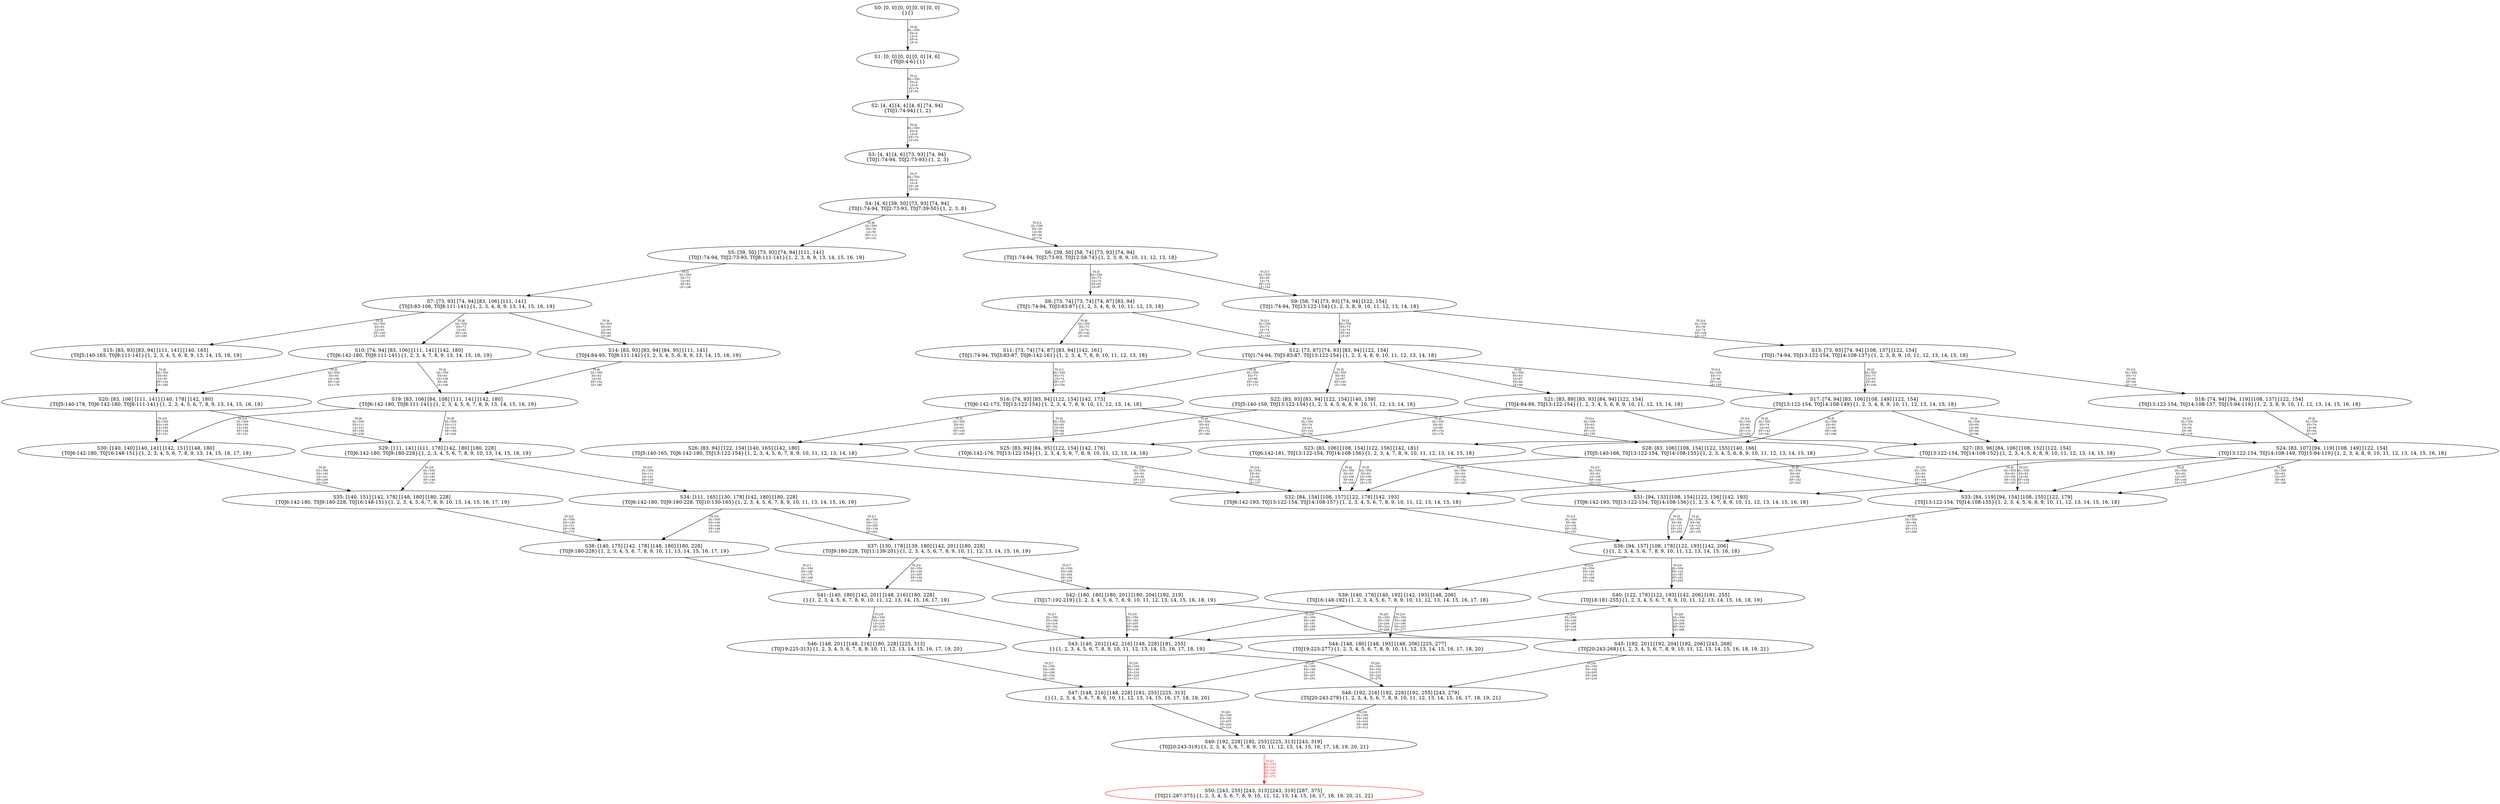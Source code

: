 digraph {
	S0[label="S0: [0, 0] [0, 0] [0, 0] [0, 0] \n{}{}"];
	S1[label="S1: [0, 0] [0, 0] [0, 0] [4, 6] \n{T0J0:4-6}{1}"];
	S2[label="S2: [4, 4] [4, 4] [4, 6] [74, 94] \n{T0J1:74-94}{1, 2}"];
	S3[label="S3: [4, 4] [4, 6] [73, 93] [74, 94] \n{T0J1:74-94, T0J2:73-93}{1, 2, 3}"];
	S4[label="S4: [4, 6] [39, 50] [73, 93] [74, 94] \n{T0J1:74-94, T0J2:73-93, T0J7:39-50}{1, 2, 3, 8}"];
	S5[label="S5: [39, 50] [73, 93] [74, 94] [111, 141] \n{T0J1:74-94, T0J2:73-93, T0J8:111-141}{1, 2, 3, 8, 9, 13, 14, 15, 16, 19}"];
	S6[label="S6: [39, 50] [58, 74] [73, 93] [74, 94] \n{T0J1:74-94, T0J2:73-93, T0J12:58-74}{1, 2, 3, 8, 9, 10, 11, 12, 13, 18}"];
	S7[label="S7: [73, 93] [74, 94] [83, 106] [111, 141] \n{T0J3:83-106, T0J8:111-141}{1, 2, 3, 4, 8, 9, 13, 14, 15, 16, 19}"];
	S8[label="S8: [73, 74] [73, 74] [74, 87] [83, 94] \n{T0J1:74-94, T0J3:83-87}{1, 2, 3, 4, 8, 9, 10, 11, 12, 13, 18}"];
	S9[label="S9: [58, 74] [73, 93] [74, 94] [122, 154] \n{T0J1:74-94, T0J13:122-154}{1, 2, 3, 8, 9, 10, 11, 12, 13, 14, 18}"];
	S10[label="S10: [74, 94] [83, 106] [111, 141] [142, 180] \n{T0J6:142-180, T0J8:111-141}{1, 2, 3, 4, 7, 8, 9, 13, 14, 15, 16, 19}"];
	S11[label="S11: [73, 74] [74, 87] [83, 94] [142, 161] \n{T0J1:74-94, T0J3:83-87, T0J6:142-161}{1, 2, 3, 4, 7, 8, 9, 10, 11, 12, 13, 18}"];
	S12[label="S12: [73, 87] [74, 93] [83, 94] [122, 154] \n{T0J1:74-94, T0J3:83-87, T0J13:122-154}{1, 2, 3, 4, 8, 9, 10, 11, 12, 13, 14, 18}"];
	S13[label="S13: [73, 93] [74, 94] [108, 137] [122, 154] \n{T0J1:74-94, T0J13:122-154, T0J14:108-137}{1, 2, 3, 8, 9, 10, 11, 12, 13, 14, 15, 18}"];
	S14[label="S14: [83, 93] [83, 94] [84, 95] [111, 141] \n{T0J4:84-95, T0J8:111-141}{1, 2, 3, 4, 5, 6, 8, 9, 13, 14, 15, 16, 19}"];
	S15[label="S15: [83, 93] [83, 94] [111, 141] [140, 165] \n{T0J5:140-165, T0J8:111-141}{1, 2, 3, 4, 5, 6, 8, 9, 13, 14, 15, 16, 19}"];
	S16[label="S16: [74, 93] [83, 94] [122, 154] [142, 173] \n{T0J6:142-173, T0J13:122-154}{1, 2, 3, 4, 7, 8, 9, 10, 11, 12, 13, 14, 18}"];
	S17[label="S17: [74, 94] [83, 106] [108, 149] [122, 154] \n{T0J13:122-154, T0J14:108-149}{1, 2, 3, 4, 8, 9, 10, 11, 12, 13, 14, 15, 18}"];
	S18[label="S18: [74, 94] [94, 119] [108, 137] [122, 154] \n{T0J13:122-154, T0J14:108-137, T0J15:94-119}{1, 2, 3, 8, 9, 10, 11, 12, 13, 14, 15, 16, 18}"];
	S19[label="S19: [83, 106] [84, 108] [111, 141] [142, 180] \n{T0J6:142-180, T0J8:111-141}{1, 2, 3, 4, 5, 6, 7, 8, 9, 13, 14, 15, 16, 19}"];
	S20[label="S20: [83, 106] [111, 141] [140, 178] [142, 180] \n{T0J5:140-178, T0J6:142-180, T0J8:111-141}{1, 2, 3, 4, 5, 6, 7, 8, 9, 13, 14, 15, 16, 19}"];
	S21[label="S21: [83, 89] [83, 93] [84, 94] [122, 154] \n{T0J4:84-89, T0J13:122-154}{1, 2, 3, 4, 5, 6, 8, 9, 10, 11, 12, 13, 14, 18}"];
	S22[label="S22: [83, 93] [83, 94] [122, 154] [140, 159] \n{T0J5:140-159, T0J13:122-154}{1, 2, 3, 4, 5, 6, 8, 9, 10, 11, 12, 13, 14, 18}"];
	S23[label="S23: [83, 106] [108, 154] [122, 156] [142, 181] \n{T0J6:142-181, T0J13:122-154, T0J14:108-156}{1, 2, 3, 4, 7, 8, 9, 10, 11, 12, 13, 14, 15, 18}"];
	S24[label="S24: [83, 107] [94, 119] [108, 149] [122, 154] \n{T0J13:122-154, T0J14:108-149, T0J15:94-119}{1, 2, 3, 4, 8, 9, 10, 11, 12, 13, 14, 15, 16, 18}"];
	S25[label="S25: [83, 94] [84, 95] [122, 154] [142, 176] \n{T0J6:142-176, T0J13:122-154}{1, 2, 3, 4, 5, 6, 7, 8, 9, 10, 11, 12, 13, 14, 18}"];
	S26[label="S26: [83, 94] [122, 154] [140, 165] [142, 180] \n{T0J5:140-165, T0J6:142-180, T0J13:122-154}{1, 2, 3, 4, 5, 6, 7, 8, 9, 10, 11, 12, 13, 14, 18}"];
	S27[label="S27: [83, 96] [84, 106] [108, 152] [122, 154] \n{T0J13:122-154, T0J14:108-152}{1, 2, 3, 4, 5, 6, 8, 9, 10, 11, 12, 13, 14, 15, 18}"];
	S28[label="S28: [83, 106] [108, 154] [122, 155] [140, 166] \n{T0J5:140-166, T0J13:122-154, T0J14:108-155}{1, 2, 3, 4, 5, 6, 8, 9, 10, 11, 12, 13, 14, 15, 18}"];
	S29[label="S29: [111, 141] [111, 178] [142, 180] [180, 228] \n{T0J6:142-180, T0J9:180-228}{1, 2, 3, 4, 5, 6, 7, 8, 9, 10, 13, 14, 15, 16, 19}"];
	S30[label="S30: [140, 140] [140, 141] [142, 151] [148, 180] \n{T0J6:142-180, T0J16:148-151}{1, 2, 3, 4, 5, 6, 7, 8, 9, 13, 14, 15, 16, 17, 19}"];
	S31[label="S31: [94, 133] [108, 154] [122, 156] [142, 193] \n{T0J6:142-193, T0J13:122-154, T0J14:108-156}{1, 2, 3, 4, 7, 8, 9, 10, 11, 12, 13, 14, 15, 16, 18}"];
	S32[label="S32: [84, 154] [108, 157] [122, 178] [142, 193] \n{T0J6:142-193, T0J13:122-154, T0J14:108-157}{1, 2, 3, 4, 5, 6, 7, 8, 9, 10, 11, 12, 13, 14, 15, 18}"];
	S33[label="S33: [84, 119] [94, 154] [108, 155] [122, 179] \n{T0J13:122-154, T0J14:108-155}{1, 2, 3, 4, 5, 6, 8, 9, 10, 11, 12, 13, 14, 15, 16, 18}"];
	S34[label="S34: [111, 165] [130, 178] [142, 180] [180, 228] \n{T0J6:142-180, T0J9:180-228, T0J10:130-165}{1, 2, 3, 4, 5, 6, 7, 8, 9, 10, 11, 13, 14, 15, 16, 19}"];
	S35[label="S35: [140, 151] [142, 178] [148, 180] [180, 228] \n{T0J6:142-180, T0J9:180-228, T0J16:148-151}{1, 2, 3, 4, 5, 6, 7, 8, 9, 10, 13, 14, 15, 16, 17, 19}"];
	S36[label="S36: [94, 157] [108, 178] [122, 193] [142, 206] \n{}{1, 2, 3, 4, 5, 6, 7, 8, 9, 10, 11, 12, 13, 14, 15, 16, 18}"];
	S37[label="S37: [130, 178] [139, 180] [142, 201] [180, 228] \n{T0J9:180-228, T0J11:139-201}{1, 2, 3, 4, 5, 6, 7, 8, 9, 10, 11, 12, 13, 14, 15, 16, 19}"];
	S38[label="S38: [140, 175] [142, 178] [148, 180] [180, 228] \n{T0J9:180-228}{1, 2, 3, 4, 5, 6, 7, 8, 9, 10, 11, 13, 14, 15, 16, 17, 19}"];
	S39[label="S39: [140, 178] [140, 192] [142, 193] [148, 206] \n{T0J16:148-192}{1, 2, 3, 4, 5, 6, 7, 8, 9, 10, 11, 12, 13, 14, 15, 16, 17, 18}"];
	S40[label="S40: [122, 178] [122, 193] [142, 206] [181, 255] \n{T0J18:181-255}{1, 2, 3, 4, 5, 6, 7, 8, 9, 10, 11, 12, 13, 14, 15, 16, 18, 19}"];
	S41[label="S41: [140, 180] [142, 201] [148, 216] [180, 228] \n{}{1, 2, 3, 4, 5, 6, 7, 8, 9, 10, 11, 12, 13, 14, 15, 16, 17, 19}"];
	S42[label="S42: [180, 180] [180, 201] [180, 204] [192, 219] \n{T0J17:192-219}{1, 2, 3, 4, 5, 6, 7, 8, 9, 10, 11, 12, 13, 14, 15, 16, 18, 19}"];
	S43[label="S43: [140, 201] [142, 216] [148, 228] [181, 255] \n{}{1, 2, 3, 4, 5, 6, 7, 8, 9, 10, 11, 12, 13, 14, 15, 16, 17, 18, 19}"];
	S44[label="S44: [148, 180] [148, 193] [148, 206] [225, 277] \n{T0J19:225-277}{1, 2, 3, 4, 5, 6, 7, 8, 9, 10, 11, 12, 13, 14, 15, 16, 17, 18, 20}"];
	S45[label="S45: [192, 201] [192, 204] [192, 206] [243, 268] \n{T0J20:243-268}{1, 2, 3, 4, 5, 6, 7, 8, 9, 10, 11, 12, 13, 14, 15, 16, 18, 19, 21}"];
	S46[label="S46: [148, 201] [148, 216] [180, 228] [225, 313] \n{T0J19:225-313}{1, 2, 3, 4, 5, 6, 7, 8, 9, 10, 11, 12, 13, 14, 15, 16, 17, 19, 20}"];
	S47[label="S47: [148, 216] [148, 228] [181, 255] [225, 313] \n{}{1, 2, 3, 4, 5, 6, 7, 8, 9, 10, 11, 12, 13, 14, 15, 16, 17, 18, 19, 20}"];
	S48[label="S48: [192, 216] [192, 228] [192, 255] [243, 279] \n{T0J20:243-279}{1, 2, 3, 4, 5, 6, 7, 8, 9, 10, 11, 12, 13, 14, 15, 16, 17, 18, 19, 21}"];
	S49[label="S49: [192, 228] [192, 255] [225, 313] [243, 319] \n{T0J20:243-319}{1, 2, 3, 4, 5, 6, 7, 8, 9, 10, 11, 12, 13, 14, 15, 16, 17, 18, 19, 20, 21}"];
	S50[label="S50: [243, 255] [243, 313] [243, 319] [287, 375] \n{T0J21:287-375}{1, 2, 3, 4, 5, 6, 7, 8, 9, 10, 11, 12, 13, 14, 15, 16, 17, 18, 19, 20, 21, 22}"];
	S0 -> S1[label="T0 J0\nDL=350\nES=0\nLS=0\nEF=4\nLF=6",fontsize=8];
	S1 -> S2[label="T0 J1\nDL=350\nES=4\nLS=6\nEF=74\nLF=94",fontsize=8];
	S2 -> S3[label="T0 J2\nDL=350\nES=4\nLS=6\nEF=73\nLF=93",fontsize=8];
	S3 -> S4[label="T0 J7\nDL=350\nES=4\nLS=6\nEF=39\nLF=50",fontsize=8];
	S4 -> S5[label="T0 J8\nDL=350\nES=39\nLS=50\nEF=111\nLF=141",fontsize=8];
	S4 -> S6[label="T0 J12\nDL=350\nES=39\nLS=50\nEF=58\nLF=74",fontsize=8];
	S5 -> S7[label="T0 J3\nDL=350\nES=73\nLS=93\nEF=83\nLF=106",fontsize=8];
	S6 -> S8[label="T0 J3\nDL=350\nES=73\nLS=74\nEF=83\nLF=87",fontsize=8];
	S6 -> S9[label="T0 J13\nDL=350\nES=58\nLS=74\nEF=122\nLF=154",fontsize=8];
	S7 -> S14[label="T0 J4\nDL=350\nES=83\nLS=93\nEF=84\nLF=95",fontsize=8];
	S7 -> S15[label="T0 J5\nDL=350\nES=83\nLS=93\nEF=140\nLF=165",fontsize=8];
	S7 -> S10[label="T0 J6\nDL=350\nES=73\nLS=93\nEF=142\nLF=180",fontsize=8];
	S8 -> S11[label="T0 J6\nDL=350\nES=73\nLS=74\nEF=142\nLF=161",fontsize=8];
	S8 -> S12[label="T0 J13\nDL=350\nES=73\nLS=74\nEF=137\nLF=154",fontsize=8];
	S9 -> S12[label="T0 J3\nDL=350\nES=73\nLS=74\nEF=83\nLF=87",fontsize=8];
	S9 -> S13[label="T0 J14\nDL=350\nES=58\nLS=74\nEF=108\nLF=137",fontsize=8];
	S10 -> S19[label="T0 J4\nDL=350\nES=83\nLS=106\nEF=84\nLF=108",fontsize=8];
	S10 -> S20[label="T0 J5\nDL=350\nES=83\nLS=106\nEF=140\nLF=178",fontsize=8];
	S11 -> S16[label="T0 J13\nDL=350\nES=73\nLS=74\nEF=137\nLF=154",fontsize=8];
	S12 -> S21[label="T0 J4\nDL=350\nES=83\nLS=87\nEF=84\nLF=89",fontsize=8];
	S12 -> S22[label="T0 J5\nDL=350\nES=83\nLS=87\nEF=140\nLF=159",fontsize=8];
	S12 -> S16[label="T0 J6\nDL=350\nES=73\nLS=86\nEF=142\nLF=173",fontsize=8];
	S12 -> S17[label="T0 J14\nDL=350\nES=73\nLS=86\nEF=123\nLF=149",fontsize=8];
	S13 -> S17[label="T0 J3\nDL=350\nES=73\nLS=93\nEF=83\nLF=106",fontsize=8];
	S13 -> S18[label="T0 J15\nDL=350\nES=73\nLS=92\nEF=94\nLF=119",fontsize=8];
	S14 -> S19[label="T0 J6\nDL=350\nES=83\nLS=93\nEF=152\nLF=180",fontsize=8];
	S15 -> S20[label="T0 J6\nDL=350\nES=83\nLS=93\nEF=152\nLF=180",fontsize=8];
	S16 -> S25[label="T0 J4\nDL=350\nES=83\nLS=93\nEF=84\nLF=95",fontsize=8];
	S16 -> S26[label="T0 J5\nDL=350\nES=83\nLS=93\nEF=140\nLF=165",fontsize=8];
	S16 -> S23[label="T0 J14\nDL=350\nES=74\nLS=93\nEF=124\nLF=156",fontsize=8];
	S17 -> S27[label="T0 J4\nDL=350\nES=83\nLS=94\nEF=84\nLF=96",fontsize=8];
	S17 -> S28[label="T0 J5\nDL=350\nES=83\nLS=94\nEF=140\nLF=166",fontsize=8];
	S17 -> S23[label="T0 J6\nDL=350\nES=74\nLS=94\nEF=143\nLF=181",fontsize=8];
	S17 -> S24[label="T0 J15\nDL=350\nES=74\nLS=92\nEF=95\nLF=119",fontsize=8];
	S18 -> S24[label="T0 J3\nDL=350\nES=74\nLS=94\nEF=84\nLF=107",fontsize=8];
	S19 -> S29[label="T0 J9\nDL=350\nES=111\nLS=141\nEF=180\nLF=228",fontsize=8];
	S19 -> S30[label="T0 J16\nDL=350\nES=140\nLS=140\nEF=148\nLF=151",fontsize=8];
	S20 -> S29[label="T0 J9\nDL=350\nES=111\nLS=141\nEF=180\nLF=228",fontsize=8];
	S20 -> S30[label="T0 J16\nDL=350\nES=140\nLS=140\nEF=148\nLF=151",fontsize=8];
	S21 -> S25[label="T0 J6\nDL=350\nES=83\nLS=89\nEF=152\nLF=176",fontsize=8];
	S21 -> S27[label="T0 J14\nDL=350\nES=83\nLS=89\nEF=133\nLF=152",fontsize=8];
	S22 -> S26[label="T0 J6\nDL=350\nES=83\nLS=93\nEF=152\nLF=180",fontsize=8];
	S22 -> S28[label="T0 J14\nDL=350\nES=83\nLS=92\nEF=133\nLF=155",fontsize=8];
	S23 -> S32[label="T0 J4\nDL=350\nES=83\nLS=106\nEF=84\nLF=108",fontsize=8];
	S23 -> S32[label="T0 J5\nDL=350\nES=83\nLS=106\nEF=140\nLF=178",fontsize=8];
	S23 -> S31[label="T0 J15\nDL=350\nES=83\nLS=106\nEF=104\nLF=133",fontsize=8];
	S24 -> S33[label="T0 J4\nDL=350\nES=83\nLS=107\nEF=84\nLF=109",fontsize=8];
	S24 -> S33[label="T0 J5\nDL=350\nES=83\nLS=107\nEF=140\nLF=179",fontsize=8];
	S24 -> S31[label="T0 J6\nDL=350\nES=83\nLS=106\nEF=152\nLF=193",fontsize=8];
	S25 -> S32[label="T0 J14\nDL=350\nES=83\nLS=94\nEF=133\nLF=157",fontsize=8];
	S26 -> S32[label="T0 J14\nDL=350\nES=83\nLS=94\nEF=133\nLF=157",fontsize=8];
	S27 -> S32[label="T0 J6\nDL=350\nES=83\nLS=96\nEF=152\nLF=183",fontsize=8];
	S27 -> S33[label="T0 J15\nDL=350\nES=83\nLS=92\nEF=104\nLF=119",fontsize=8];
	S28 -> S32[label="T0 J6\nDL=350\nES=83\nLS=106\nEF=152\nLF=193",fontsize=8];
	S28 -> S33[label="T0 J15\nDL=350\nES=83\nLS=92\nEF=104\nLF=119",fontsize=8];
	S29 -> S34[label="T0 J10\nDL=350\nES=111\nLS=141\nEF=130\nLF=165",fontsize=8];
	S29 -> S35[label="T0 J16\nDL=350\nES=140\nLS=140\nEF=148\nLF=151",fontsize=8];
	S30 -> S35[label="T0 J9\nDL=350\nES=140\nLS=141\nEF=209\nLF=228",fontsize=8];
	S31 -> S36[label="T0 J4\nDL=350\nES=94\nLS=133\nEF=95\nLF=135",fontsize=8];
	S31 -> S36[label="T0 J5\nDL=350\nES=94\nLS=133\nEF=151\nLF=205",fontsize=8];
	S32 -> S36[label="T0 J15\nDL=350\nES=84\nLS=154\nEF=105\nLF=181",fontsize=8];
	S33 -> S36[label="T0 J6\nDL=350\nES=84\nLS=119\nEF=153\nLF=206",fontsize=8];
	S34 -> S37[label="T0 J11\nDL=350\nES=111\nLS=165\nEF=139\nLF=201",fontsize=8];
	S34 -> S38[label="T0 J16\nDL=350\nES=140\nLS=140\nEF=148\nLF=151",fontsize=8];
	S35 -> S38[label="T0 J10\nDL=350\nES=140\nLS=151\nEF=159\nLF=175",fontsize=8];
	S36 -> S39[label="T0 J16\nDL=350\nES=140\nLS=181\nEF=148\nLF=192",fontsize=8];
	S36 -> S40[label="T0 J18\nDL=350\nES=122\nLS=181\nEF=181\nLF=255",fontsize=8];
	S37 -> S41[label="T0 J16\nDL=350\nES=140\nLS=205\nEF=148\nLF=216",fontsize=8];
	S37 -> S42[label="T0 J17\nDL=350\nES=180\nLS=204\nEF=192\nLF=219",fontsize=8];
	S38 -> S41[label="T0 J11\nDL=350\nES=140\nLS=175\nEF=168\nLF=211",fontsize=8];
	S39 -> S43[label="T0 J18\nDL=350\nES=140\nLS=181\nEF=199\nLF=255",fontsize=8];
	S39 -> S44[label="T0 J19\nDL=350\nES=148\nLS=180\nEF=225\nLF=277",fontsize=8];
	S40 -> S43[label="T0 J16\nDL=350\nES=140\nLS=205\nEF=148\nLF=216",fontsize=8];
	S40 -> S45[label="T0 J20\nDL=350\nES=192\nLS=204\nEF=243\nLF=268",fontsize=8];
	S41 -> S43[label="T0 J17\nDL=350\nES=180\nLS=216\nEF=192\nLF=231",fontsize=8];
	S41 -> S46[label="T0 J19\nDL=350\nES=148\nLS=216\nEF=225\nLF=313",fontsize=8];
	S42 -> S43[label="T0 J16\nDL=350\nES=180\nLS=205\nEF=188\nLF=216",fontsize=8];
	S42 -> S45[label="T0 J20\nDL=350\nES=192\nLS=204\nEF=243\nLF=268",fontsize=8];
	S43 -> S47[label="T0 J19\nDL=350\nES=148\nLS=216\nEF=225\nLF=313",fontsize=8];
	S43 -> S48[label="T0 J20\nDL=350\nES=192\nLS=215\nEF=243\nLF=279",fontsize=8];
	S44 -> S47[label="T0 J18\nDL=350\nES=148\nLS=181\nEF=207\nLF=255",fontsize=8];
	S45 -> S48[label="T0 J16\nDL=350\nES=192\nLS=205\nEF=200\nLF=216",fontsize=8];
	S46 -> S47[label="T0 J17\nDL=350\nES=180\nLS=228\nEF=192\nLF=243",fontsize=8];
	S47 -> S49[label="T0 J20\nDL=350\nES=192\nLS=255\nEF=243\nLF=319",fontsize=8];
	S48 -> S49[label="T0 J19\nDL=350\nES=192\nLS=216\nEF=269\nLF=313",fontsize=8];
	S49 -> S50[label="T0 J21\nDL=350\nES=243\nLS=319\nEF=287\nLF=375",color=Red,fontcolor=Red,fontsize=8];
S50[color=Red];
}
